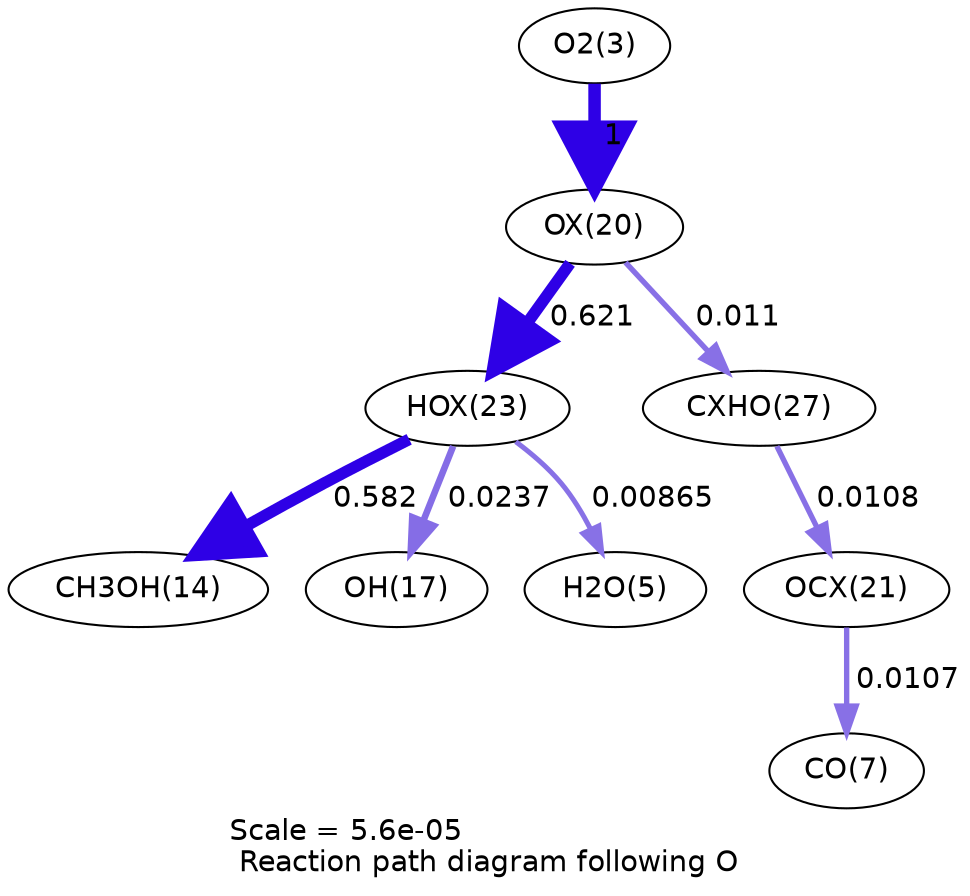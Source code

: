 digraph reaction_paths {
center=1;
s5 -> s33[fontname="Helvetica", penwidth=6, arrowsize=3, color="0.7, 1.5, 0.9"
, label=" 1"];
s33 -> s36[fontname="Helvetica", penwidth=5.64, arrowsize=2.82, color="0.7, 1.12, 0.9"
, label=" 0.621"];
s33 -> s39[fontname="Helvetica", penwidth=2.6, arrowsize=1.3, color="0.7, 0.511, 0.9"
, label=" 0.011"];
s36 -> s16[fontname="Helvetica", penwidth=5.59, arrowsize=2.8, color="0.7, 1.08, 0.9"
, label=" 0.582"];
s36 -> s19[fontname="Helvetica", penwidth=3.18, arrowsize=1.59, color="0.7, 0.524, 0.9"
, label=" 0.0237"];
s36 -> s7[fontname="Helvetica", penwidth=2.41, arrowsize=1.21, color="0.7, 0.509, 0.9"
, label=" 0.00865"];
s39 -> s34[fontname="Helvetica", penwidth=2.58, arrowsize=1.29, color="0.7, 0.511, 0.9"
, label=" 0.0108"];
s34 -> s9[fontname="Helvetica", penwidth=2.58, arrowsize=1.29, color="0.7, 0.511, 0.9"
, label=" 0.0107"];
s5 [ fontname="Helvetica", label="O2(3)"];
s7 [ fontname="Helvetica", label="H2O(5)"];
s9 [ fontname="Helvetica", label="CO(7)"];
s16 [ fontname="Helvetica", label="CH3OH(14)"];
s19 [ fontname="Helvetica", label="OH(17)"];
s33 [ fontname="Helvetica", label="OX(20)"];
s34 [ fontname="Helvetica", label="OCX(21)"];
s36 [ fontname="Helvetica", label="HOX(23)"];
s39 [ fontname="Helvetica", label="CXHO(27)"];
 label = "Scale = 5.6e-05\l Reaction path diagram following O";
 fontname = "Helvetica";
}
